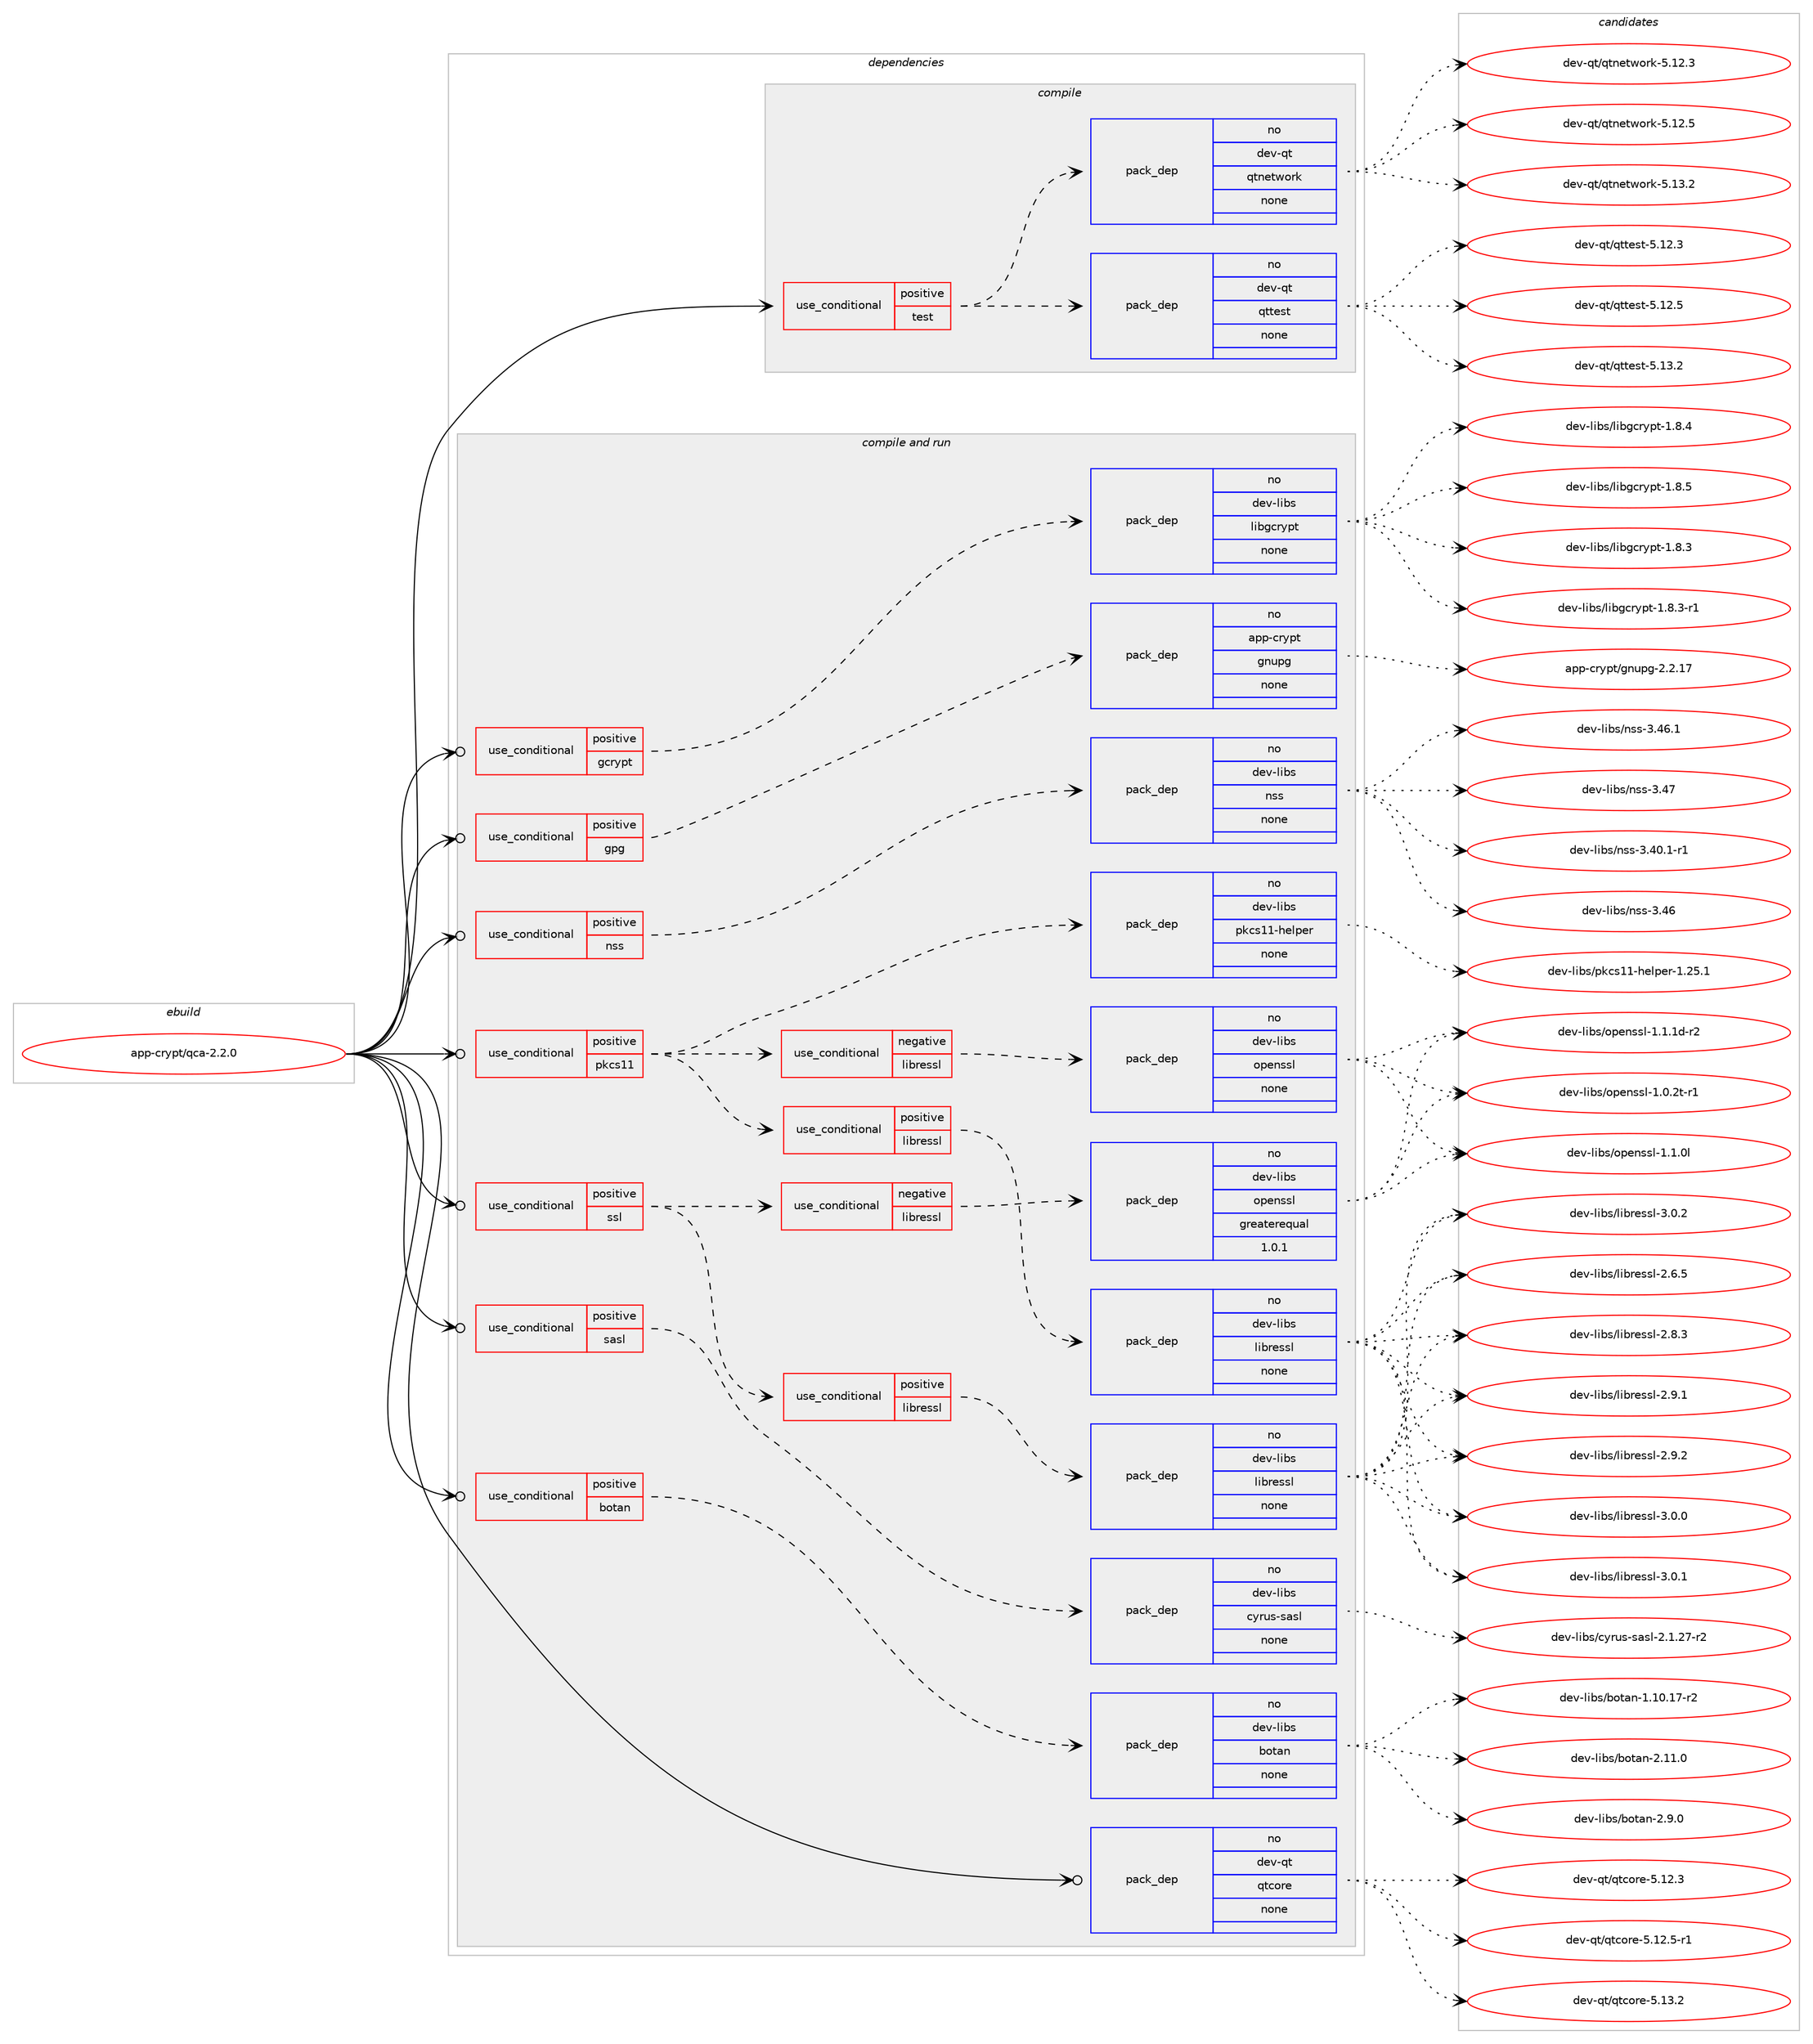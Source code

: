 digraph prolog {

# *************
# Graph options
# *************

newrank=true;
concentrate=true;
compound=true;
graph [rankdir=LR,fontname=Helvetica,fontsize=10,ranksep=1.5];#, ranksep=2.5, nodesep=0.2];
edge  [arrowhead=vee];
node  [fontname=Helvetica,fontsize=10];

# **********
# The ebuild
# **********

subgraph cluster_leftcol {
color=gray;
rank=same;
label=<<i>ebuild</i>>;
id [label="app-crypt/qca-2.2.0", color=red, width=4, href="../app-crypt/qca-2.2.0.svg"];
}

# ****************
# The dependencies
# ****************

subgraph cluster_midcol {
color=gray;
label=<<i>dependencies</i>>;
subgraph cluster_compile {
fillcolor="#eeeeee";
style=filled;
label=<<i>compile</i>>;
subgraph cond113961 {
dependency477826 [label=<<TABLE BORDER="0" CELLBORDER="1" CELLSPACING="0" CELLPADDING="4"><TR><TD ROWSPAN="3" CELLPADDING="10">use_conditional</TD></TR><TR><TD>positive</TD></TR><TR><TD>test</TD></TR></TABLE>>, shape=none, color=red];
subgraph pack355175 {
dependency477827 [label=<<TABLE BORDER="0" CELLBORDER="1" CELLSPACING="0" CELLPADDING="4" WIDTH="220"><TR><TD ROWSPAN="6" CELLPADDING="30">pack_dep</TD></TR><TR><TD WIDTH="110">no</TD></TR><TR><TD>dev-qt</TD></TR><TR><TD>qtnetwork</TD></TR><TR><TD>none</TD></TR><TR><TD></TD></TR></TABLE>>, shape=none, color=blue];
}
dependency477826:e -> dependency477827:w [weight=20,style="dashed",arrowhead="vee"];
subgraph pack355176 {
dependency477828 [label=<<TABLE BORDER="0" CELLBORDER="1" CELLSPACING="0" CELLPADDING="4" WIDTH="220"><TR><TD ROWSPAN="6" CELLPADDING="30">pack_dep</TD></TR><TR><TD WIDTH="110">no</TD></TR><TR><TD>dev-qt</TD></TR><TR><TD>qttest</TD></TR><TR><TD>none</TD></TR><TR><TD></TD></TR></TABLE>>, shape=none, color=blue];
}
dependency477826:e -> dependency477828:w [weight=20,style="dashed",arrowhead="vee"];
}
id:e -> dependency477826:w [weight=20,style="solid",arrowhead="vee"];
}
subgraph cluster_compileandrun {
fillcolor="#eeeeee";
style=filled;
label=<<i>compile and run</i>>;
subgraph cond113962 {
dependency477829 [label=<<TABLE BORDER="0" CELLBORDER="1" CELLSPACING="0" CELLPADDING="4"><TR><TD ROWSPAN="3" CELLPADDING="10">use_conditional</TD></TR><TR><TD>positive</TD></TR><TR><TD>botan</TD></TR></TABLE>>, shape=none, color=red];
subgraph pack355177 {
dependency477830 [label=<<TABLE BORDER="0" CELLBORDER="1" CELLSPACING="0" CELLPADDING="4" WIDTH="220"><TR><TD ROWSPAN="6" CELLPADDING="30">pack_dep</TD></TR><TR><TD WIDTH="110">no</TD></TR><TR><TD>dev-libs</TD></TR><TR><TD>botan</TD></TR><TR><TD>none</TD></TR><TR><TD></TD></TR></TABLE>>, shape=none, color=blue];
}
dependency477829:e -> dependency477830:w [weight=20,style="dashed",arrowhead="vee"];
}
id:e -> dependency477829:w [weight=20,style="solid",arrowhead="odotvee"];
subgraph cond113963 {
dependency477831 [label=<<TABLE BORDER="0" CELLBORDER="1" CELLSPACING="0" CELLPADDING="4"><TR><TD ROWSPAN="3" CELLPADDING="10">use_conditional</TD></TR><TR><TD>positive</TD></TR><TR><TD>gcrypt</TD></TR></TABLE>>, shape=none, color=red];
subgraph pack355178 {
dependency477832 [label=<<TABLE BORDER="0" CELLBORDER="1" CELLSPACING="0" CELLPADDING="4" WIDTH="220"><TR><TD ROWSPAN="6" CELLPADDING="30">pack_dep</TD></TR><TR><TD WIDTH="110">no</TD></TR><TR><TD>dev-libs</TD></TR><TR><TD>libgcrypt</TD></TR><TR><TD>none</TD></TR><TR><TD></TD></TR></TABLE>>, shape=none, color=blue];
}
dependency477831:e -> dependency477832:w [weight=20,style="dashed",arrowhead="vee"];
}
id:e -> dependency477831:w [weight=20,style="solid",arrowhead="odotvee"];
subgraph cond113964 {
dependency477833 [label=<<TABLE BORDER="0" CELLBORDER="1" CELLSPACING="0" CELLPADDING="4"><TR><TD ROWSPAN="3" CELLPADDING="10">use_conditional</TD></TR><TR><TD>positive</TD></TR><TR><TD>gpg</TD></TR></TABLE>>, shape=none, color=red];
subgraph pack355179 {
dependency477834 [label=<<TABLE BORDER="0" CELLBORDER="1" CELLSPACING="0" CELLPADDING="4" WIDTH="220"><TR><TD ROWSPAN="6" CELLPADDING="30">pack_dep</TD></TR><TR><TD WIDTH="110">no</TD></TR><TR><TD>app-crypt</TD></TR><TR><TD>gnupg</TD></TR><TR><TD>none</TD></TR><TR><TD></TD></TR></TABLE>>, shape=none, color=blue];
}
dependency477833:e -> dependency477834:w [weight=20,style="dashed",arrowhead="vee"];
}
id:e -> dependency477833:w [weight=20,style="solid",arrowhead="odotvee"];
subgraph cond113965 {
dependency477835 [label=<<TABLE BORDER="0" CELLBORDER="1" CELLSPACING="0" CELLPADDING="4"><TR><TD ROWSPAN="3" CELLPADDING="10">use_conditional</TD></TR><TR><TD>positive</TD></TR><TR><TD>nss</TD></TR></TABLE>>, shape=none, color=red];
subgraph pack355180 {
dependency477836 [label=<<TABLE BORDER="0" CELLBORDER="1" CELLSPACING="0" CELLPADDING="4" WIDTH="220"><TR><TD ROWSPAN="6" CELLPADDING="30">pack_dep</TD></TR><TR><TD WIDTH="110">no</TD></TR><TR><TD>dev-libs</TD></TR><TR><TD>nss</TD></TR><TR><TD>none</TD></TR><TR><TD></TD></TR></TABLE>>, shape=none, color=blue];
}
dependency477835:e -> dependency477836:w [weight=20,style="dashed",arrowhead="vee"];
}
id:e -> dependency477835:w [weight=20,style="solid",arrowhead="odotvee"];
subgraph cond113966 {
dependency477837 [label=<<TABLE BORDER="0" CELLBORDER="1" CELLSPACING="0" CELLPADDING="4"><TR><TD ROWSPAN="3" CELLPADDING="10">use_conditional</TD></TR><TR><TD>positive</TD></TR><TR><TD>pkcs11</TD></TR></TABLE>>, shape=none, color=red];
subgraph cond113967 {
dependency477838 [label=<<TABLE BORDER="0" CELLBORDER="1" CELLSPACING="0" CELLPADDING="4"><TR><TD ROWSPAN="3" CELLPADDING="10">use_conditional</TD></TR><TR><TD>negative</TD></TR><TR><TD>libressl</TD></TR></TABLE>>, shape=none, color=red];
subgraph pack355181 {
dependency477839 [label=<<TABLE BORDER="0" CELLBORDER="1" CELLSPACING="0" CELLPADDING="4" WIDTH="220"><TR><TD ROWSPAN="6" CELLPADDING="30">pack_dep</TD></TR><TR><TD WIDTH="110">no</TD></TR><TR><TD>dev-libs</TD></TR><TR><TD>openssl</TD></TR><TR><TD>none</TD></TR><TR><TD></TD></TR></TABLE>>, shape=none, color=blue];
}
dependency477838:e -> dependency477839:w [weight=20,style="dashed",arrowhead="vee"];
}
dependency477837:e -> dependency477838:w [weight=20,style="dashed",arrowhead="vee"];
subgraph cond113968 {
dependency477840 [label=<<TABLE BORDER="0" CELLBORDER="1" CELLSPACING="0" CELLPADDING="4"><TR><TD ROWSPAN="3" CELLPADDING="10">use_conditional</TD></TR><TR><TD>positive</TD></TR><TR><TD>libressl</TD></TR></TABLE>>, shape=none, color=red];
subgraph pack355182 {
dependency477841 [label=<<TABLE BORDER="0" CELLBORDER="1" CELLSPACING="0" CELLPADDING="4" WIDTH="220"><TR><TD ROWSPAN="6" CELLPADDING="30">pack_dep</TD></TR><TR><TD WIDTH="110">no</TD></TR><TR><TD>dev-libs</TD></TR><TR><TD>libressl</TD></TR><TR><TD>none</TD></TR><TR><TD></TD></TR></TABLE>>, shape=none, color=blue];
}
dependency477840:e -> dependency477841:w [weight=20,style="dashed",arrowhead="vee"];
}
dependency477837:e -> dependency477840:w [weight=20,style="dashed",arrowhead="vee"];
subgraph pack355183 {
dependency477842 [label=<<TABLE BORDER="0" CELLBORDER="1" CELLSPACING="0" CELLPADDING="4" WIDTH="220"><TR><TD ROWSPAN="6" CELLPADDING="30">pack_dep</TD></TR><TR><TD WIDTH="110">no</TD></TR><TR><TD>dev-libs</TD></TR><TR><TD>pkcs11-helper</TD></TR><TR><TD>none</TD></TR><TR><TD></TD></TR></TABLE>>, shape=none, color=blue];
}
dependency477837:e -> dependency477842:w [weight=20,style="dashed",arrowhead="vee"];
}
id:e -> dependency477837:w [weight=20,style="solid",arrowhead="odotvee"];
subgraph cond113969 {
dependency477843 [label=<<TABLE BORDER="0" CELLBORDER="1" CELLSPACING="0" CELLPADDING="4"><TR><TD ROWSPAN="3" CELLPADDING="10">use_conditional</TD></TR><TR><TD>positive</TD></TR><TR><TD>sasl</TD></TR></TABLE>>, shape=none, color=red];
subgraph pack355184 {
dependency477844 [label=<<TABLE BORDER="0" CELLBORDER="1" CELLSPACING="0" CELLPADDING="4" WIDTH="220"><TR><TD ROWSPAN="6" CELLPADDING="30">pack_dep</TD></TR><TR><TD WIDTH="110">no</TD></TR><TR><TD>dev-libs</TD></TR><TR><TD>cyrus-sasl</TD></TR><TR><TD>none</TD></TR><TR><TD></TD></TR></TABLE>>, shape=none, color=blue];
}
dependency477843:e -> dependency477844:w [weight=20,style="dashed",arrowhead="vee"];
}
id:e -> dependency477843:w [weight=20,style="solid",arrowhead="odotvee"];
subgraph cond113970 {
dependency477845 [label=<<TABLE BORDER="0" CELLBORDER="1" CELLSPACING="0" CELLPADDING="4"><TR><TD ROWSPAN="3" CELLPADDING="10">use_conditional</TD></TR><TR><TD>positive</TD></TR><TR><TD>ssl</TD></TR></TABLE>>, shape=none, color=red];
subgraph cond113971 {
dependency477846 [label=<<TABLE BORDER="0" CELLBORDER="1" CELLSPACING="0" CELLPADDING="4"><TR><TD ROWSPAN="3" CELLPADDING="10">use_conditional</TD></TR><TR><TD>negative</TD></TR><TR><TD>libressl</TD></TR></TABLE>>, shape=none, color=red];
subgraph pack355185 {
dependency477847 [label=<<TABLE BORDER="0" CELLBORDER="1" CELLSPACING="0" CELLPADDING="4" WIDTH="220"><TR><TD ROWSPAN="6" CELLPADDING="30">pack_dep</TD></TR><TR><TD WIDTH="110">no</TD></TR><TR><TD>dev-libs</TD></TR><TR><TD>openssl</TD></TR><TR><TD>greaterequal</TD></TR><TR><TD>1.0.1</TD></TR></TABLE>>, shape=none, color=blue];
}
dependency477846:e -> dependency477847:w [weight=20,style="dashed",arrowhead="vee"];
}
dependency477845:e -> dependency477846:w [weight=20,style="dashed",arrowhead="vee"];
subgraph cond113972 {
dependency477848 [label=<<TABLE BORDER="0" CELLBORDER="1" CELLSPACING="0" CELLPADDING="4"><TR><TD ROWSPAN="3" CELLPADDING="10">use_conditional</TD></TR><TR><TD>positive</TD></TR><TR><TD>libressl</TD></TR></TABLE>>, shape=none, color=red];
subgraph pack355186 {
dependency477849 [label=<<TABLE BORDER="0" CELLBORDER="1" CELLSPACING="0" CELLPADDING="4" WIDTH="220"><TR><TD ROWSPAN="6" CELLPADDING="30">pack_dep</TD></TR><TR><TD WIDTH="110">no</TD></TR><TR><TD>dev-libs</TD></TR><TR><TD>libressl</TD></TR><TR><TD>none</TD></TR><TR><TD></TD></TR></TABLE>>, shape=none, color=blue];
}
dependency477848:e -> dependency477849:w [weight=20,style="dashed",arrowhead="vee"];
}
dependency477845:e -> dependency477848:w [weight=20,style="dashed",arrowhead="vee"];
}
id:e -> dependency477845:w [weight=20,style="solid",arrowhead="odotvee"];
subgraph pack355187 {
dependency477850 [label=<<TABLE BORDER="0" CELLBORDER="1" CELLSPACING="0" CELLPADDING="4" WIDTH="220"><TR><TD ROWSPAN="6" CELLPADDING="30">pack_dep</TD></TR><TR><TD WIDTH="110">no</TD></TR><TR><TD>dev-qt</TD></TR><TR><TD>qtcore</TD></TR><TR><TD>none</TD></TR><TR><TD></TD></TR></TABLE>>, shape=none, color=blue];
}
id:e -> dependency477850:w [weight=20,style="solid",arrowhead="odotvee"];
}
subgraph cluster_run {
fillcolor="#eeeeee";
style=filled;
label=<<i>run</i>>;
}
}

# **************
# The candidates
# **************

subgraph cluster_choices {
rank=same;
color=gray;
label=<<i>candidates</i>>;

subgraph choice355175 {
color=black;
nodesep=1;
choice100101118451131164711311611010111611911111410745534649504651 [label="dev-qt/qtnetwork-5.12.3", color=red, width=4,href="../dev-qt/qtnetwork-5.12.3.svg"];
choice100101118451131164711311611010111611911111410745534649504653 [label="dev-qt/qtnetwork-5.12.5", color=red, width=4,href="../dev-qt/qtnetwork-5.12.5.svg"];
choice100101118451131164711311611010111611911111410745534649514650 [label="dev-qt/qtnetwork-5.13.2", color=red, width=4,href="../dev-qt/qtnetwork-5.13.2.svg"];
dependency477827:e -> choice100101118451131164711311611010111611911111410745534649504651:w [style=dotted,weight="100"];
dependency477827:e -> choice100101118451131164711311611010111611911111410745534649504653:w [style=dotted,weight="100"];
dependency477827:e -> choice100101118451131164711311611010111611911111410745534649514650:w [style=dotted,weight="100"];
}
subgraph choice355176 {
color=black;
nodesep=1;
choice100101118451131164711311611610111511645534649504651 [label="dev-qt/qttest-5.12.3", color=red, width=4,href="../dev-qt/qttest-5.12.3.svg"];
choice100101118451131164711311611610111511645534649504653 [label="dev-qt/qttest-5.12.5", color=red, width=4,href="../dev-qt/qttest-5.12.5.svg"];
choice100101118451131164711311611610111511645534649514650 [label="dev-qt/qttest-5.13.2", color=red, width=4,href="../dev-qt/qttest-5.13.2.svg"];
dependency477828:e -> choice100101118451131164711311611610111511645534649504651:w [style=dotted,weight="100"];
dependency477828:e -> choice100101118451131164711311611610111511645534649504653:w [style=dotted,weight="100"];
dependency477828:e -> choice100101118451131164711311611610111511645534649514650:w [style=dotted,weight="100"];
}
subgraph choice355177 {
color=black;
nodesep=1;
choice100101118451081059811547981111169711045494649484649554511450 [label="dev-libs/botan-1.10.17-r2", color=red, width=4,href="../dev-libs/botan-1.10.17-r2.svg"];
choice100101118451081059811547981111169711045504649494648 [label="dev-libs/botan-2.11.0", color=red, width=4,href="../dev-libs/botan-2.11.0.svg"];
choice1001011184510810598115479811111697110455046574648 [label="dev-libs/botan-2.9.0", color=red, width=4,href="../dev-libs/botan-2.9.0.svg"];
dependency477830:e -> choice100101118451081059811547981111169711045494649484649554511450:w [style=dotted,weight="100"];
dependency477830:e -> choice100101118451081059811547981111169711045504649494648:w [style=dotted,weight="100"];
dependency477830:e -> choice1001011184510810598115479811111697110455046574648:w [style=dotted,weight="100"];
}
subgraph choice355178 {
color=black;
nodesep=1;
choice1001011184510810598115471081059810399114121112116454946564651 [label="dev-libs/libgcrypt-1.8.3", color=red, width=4,href="../dev-libs/libgcrypt-1.8.3.svg"];
choice10010111845108105981154710810598103991141211121164549465646514511449 [label="dev-libs/libgcrypt-1.8.3-r1", color=red, width=4,href="../dev-libs/libgcrypt-1.8.3-r1.svg"];
choice1001011184510810598115471081059810399114121112116454946564652 [label="dev-libs/libgcrypt-1.8.4", color=red, width=4,href="../dev-libs/libgcrypt-1.8.4.svg"];
choice1001011184510810598115471081059810399114121112116454946564653 [label="dev-libs/libgcrypt-1.8.5", color=red, width=4,href="../dev-libs/libgcrypt-1.8.5.svg"];
dependency477832:e -> choice1001011184510810598115471081059810399114121112116454946564651:w [style=dotted,weight="100"];
dependency477832:e -> choice10010111845108105981154710810598103991141211121164549465646514511449:w [style=dotted,weight="100"];
dependency477832:e -> choice1001011184510810598115471081059810399114121112116454946564652:w [style=dotted,weight="100"];
dependency477832:e -> choice1001011184510810598115471081059810399114121112116454946564653:w [style=dotted,weight="100"];
}
subgraph choice355179 {
color=black;
nodesep=1;
choice9711211245991141211121164710311011711210345504650464955 [label="app-crypt/gnupg-2.2.17", color=red, width=4,href="../app-crypt/gnupg-2.2.17.svg"];
dependency477834:e -> choice9711211245991141211121164710311011711210345504650464955:w [style=dotted,weight="100"];
}
subgraph choice355180 {
color=black;
nodesep=1;
choice100101118451081059811547110115115455146524846494511449 [label="dev-libs/nss-3.40.1-r1", color=red, width=4,href="../dev-libs/nss-3.40.1-r1.svg"];
choice1001011184510810598115471101151154551465254 [label="dev-libs/nss-3.46", color=red, width=4,href="../dev-libs/nss-3.46.svg"];
choice10010111845108105981154711011511545514652544649 [label="dev-libs/nss-3.46.1", color=red, width=4,href="../dev-libs/nss-3.46.1.svg"];
choice1001011184510810598115471101151154551465255 [label="dev-libs/nss-3.47", color=red, width=4,href="../dev-libs/nss-3.47.svg"];
dependency477836:e -> choice100101118451081059811547110115115455146524846494511449:w [style=dotted,weight="100"];
dependency477836:e -> choice1001011184510810598115471101151154551465254:w [style=dotted,weight="100"];
dependency477836:e -> choice10010111845108105981154711011511545514652544649:w [style=dotted,weight="100"];
dependency477836:e -> choice1001011184510810598115471101151154551465255:w [style=dotted,weight="100"];
}
subgraph choice355181 {
color=black;
nodesep=1;
choice1001011184510810598115471111121011101151151084549464846501164511449 [label="dev-libs/openssl-1.0.2t-r1", color=red, width=4,href="../dev-libs/openssl-1.0.2t-r1.svg"];
choice100101118451081059811547111112101110115115108454946494648108 [label="dev-libs/openssl-1.1.0l", color=red, width=4,href="../dev-libs/openssl-1.1.0l.svg"];
choice1001011184510810598115471111121011101151151084549464946491004511450 [label="dev-libs/openssl-1.1.1d-r2", color=red, width=4,href="../dev-libs/openssl-1.1.1d-r2.svg"];
dependency477839:e -> choice1001011184510810598115471111121011101151151084549464846501164511449:w [style=dotted,weight="100"];
dependency477839:e -> choice100101118451081059811547111112101110115115108454946494648108:w [style=dotted,weight="100"];
dependency477839:e -> choice1001011184510810598115471111121011101151151084549464946491004511450:w [style=dotted,weight="100"];
}
subgraph choice355182 {
color=black;
nodesep=1;
choice10010111845108105981154710810598114101115115108455046544653 [label="dev-libs/libressl-2.6.5", color=red, width=4,href="../dev-libs/libressl-2.6.5.svg"];
choice10010111845108105981154710810598114101115115108455046564651 [label="dev-libs/libressl-2.8.3", color=red, width=4,href="../dev-libs/libressl-2.8.3.svg"];
choice10010111845108105981154710810598114101115115108455046574649 [label="dev-libs/libressl-2.9.1", color=red, width=4,href="../dev-libs/libressl-2.9.1.svg"];
choice10010111845108105981154710810598114101115115108455046574650 [label="dev-libs/libressl-2.9.2", color=red, width=4,href="../dev-libs/libressl-2.9.2.svg"];
choice10010111845108105981154710810598114101115115108455146484648 [label="dev-libs/libressl-3.0.0", color=red, width=4,href="../dev-libs/libressl-3.0.0.svg"];
choice10010111845108105981154710810598114101115115108455146484649 [label="dev-libs/libressl-3.0.1", color=red, width=4,href="../dev-libs/libressl-3.0.1.svg"];
choice10010111845108105981154710810598114101115115108455146484650 [label="dev-libs/libressl-3.0.2", color=red, width=4,href="../dev-libs/libressl-3.0.2.svg"];
dependency477841:e -> choice10010111845108105981154710810598114101115115108455046544653:w [style=dotted,weight="100"];
dependency477841:e -> choice10010111845108105981154710810598114101115115108455046564651:w [style=dotted,weight="100"];
dependency477841:e -> choice10010111845108105981154710810598114101115115108455046574649:w [style=dotted,weight="100"];
dependency477841:e -> choice10010111845108105981154710810598114101115115108455046574650:w [style=dotted,weight="100"];
dependency477841:e -> choice10010111845108105981154710810598114101115115108455146484648:w [style=dotted,weight="100"];
dependency477841:e -> choice10010111845108105981154710810598114101115115108455146484649:w [style=dotted,weight="100"];
dependency477841:e -> choice10010111845108105981154710810598114101115115108455146484650:w [style=dotted,weight="100"];
}
subgraph choice355183 {
color=black;
nodesep=1;
choice1001011184510810598115471121079911549494510410110811210111445494650534649 [label="dev-libs/pkcs11-helper-1.25.1", color=red, width=4,href="../dev-libs/pkcs11-helper-1.25.1.svg"];
dependency477842:e -> choice1001011184510810598115471121079911549494510410110811210111445494650534649:w [style=dotted,weight="100"];
}
subgraph choice355184 {
color=black;
nodesep=1;
choice100101118451081059811547991211141171154511597115108455046494650554511450 [label="dev-libs/cyrus-sasl-2.1.27-r2", color=red, width=4,href="../dev-libs/cyrus-sasl-2.1.27-r2.svg"];
dependency477844:e -> choice100101118451081059811547991211141171154511597115108455046494650554511450:w [style=dotted,weight="100"];
}
subgraph choice355185 {
color=black;
nodesep=1;
choice1001011184510810598115471111121011101151151084549464846501164511449 [label="dev-libs/openssl-1.0.2t-r1", color=red, width=4,href="../dev-libs/openssl-1.0.2t-r1.svg"];
choice100101118451081059811547111112101110115115108454946494648108 [label="dev-libs/openssl-1.1.0l", color=red, width=4,href="../dev-libs/openssl-1.1.0l.svg"];
choice1001011184510810598115471111121011101151151084549464946491004511450 [label="dev-libs/openssl-1.1.1d-r2", color=red, width=4,href="../dev-libs/openssl-1.1.1d-r2.svg"];
dependency477847:e -> choice1001011184510810598115471111121011101151151084549464846501164511449:w [style=dotted,weight="100"];
dependency477847:e -> choice100101118451081059811547111112101110115115108454946494648108:w [style=dotted,weight="100"];
dependency477847:e -> choice1001011184510810598115471111121011101151151084549464946491004511450:w [style=dotted,weight="100"];
}
subgraph choice355186 {
color=black;
nodesep=1;
choice10010111845108105981154710810598114101115115108455046544653 [label="dev-libs/libressl-2.6.5", color=red, width=4,href="../dev-libs/libressl-2.6.5.svg"];
choice10010111845108105981154710810598114101115115108455046564651 [label="dev-libs/libressl-2.8.3", color=red, width=4,href="../dev-libs/libressl-2.8.3.svg"];
choice10010111845108105981154710810598114101115115108455046574649 [label="dev-libs/libressl-2.9.1", color=red, width=4,href="../dev-libs/libressl-2.9.1.svg"];
choice10010111845108105981154710810598114101115115108455046574650 [label="dev-libs/libressl-2.9.2", color=red, width=4,href="../dev-libs/libressl-2.9.2.svg"];
choice10010111845108105981154710810598114101115115108455146484648 [label="dev-libs/libressl-3.0.0", color=red, width=4,href="../dev-libs/libressl-3.0.0.svg"];
choice10010111845108105981154710810598114101115115108455146484649 [label="dev-libs/libressl-3.0.1", color=red, width=4,href="../dev-libs/libressl-3.0.1.svg"];
choice10010111845108105981154710810598114101115115108455146484650 [label="dev-libs/libressl-3.0.2", color=red, width=4,href="../dev-libs/libressl-3.0.2.svg"];
dependency477849:e -> choice10010111845108105981154710810598114101115115108455046544653:w [style=dotted,weight="100"];
dependency477849:e -> choice10010111845108105981154710810598114101115115108455046564651:w [style=dotted,weight="100"];
dependency477849:e -> choice10010111845108105981154710810598114101115115108455046574649:w [style=dotted,weight="100"];
dependency477849:e -> choice10010111845108105981154710810598114101115115108455046574650:w [style=dotted,weight="100"];
dependency477849:e -> choice10010111845108105981154710810598114101115115108455146484648:w [style=dotted,weight="100"];
dependency477849:e -> choice10010111845108105981154710810598114101115115108455146484649:w [style=dotted,weight="100"];
dependency477849:e -> choice10010111845108105981154710810598114101115115108455146484650:w [style=dotted,weight="100"];
}
subgraph choice355187 {
color=black;
nodesep=1;
choice10010111845113116471131169911111410145534649504651 [label="dev-qt/qtcore-5.12.3", color=red, width=4,href="../dev-qt/qtcore-5.12.3.svg"];
choice100101118451131164711311699111114101455346495046534511449 [label="dev-qt/qtcore-5.12.5-r1", color=red, width=4,href="../dev-qt/qtcore-5.12.5-r1.svg"];
choice10010111845113116471131169911111410145534649514650 [label="dev-qt/qtcore-5.13.2", color=red, width=4,href="../dev-qt/qtcore-5.13.2.svg"];
dependency477850:e -> choice10010111845113116471131169911111410145534649504651:w [style=dotted,weight="100"];
dependency477850:e -> choice100101118451131164711311699111114101455346495046534511449:w [style=dotted,weight="100"];
dependency477850:e -> choice10010111845113116471131169911111410145534649514650:w [style=dotted,weight="100"];
}
}

}
